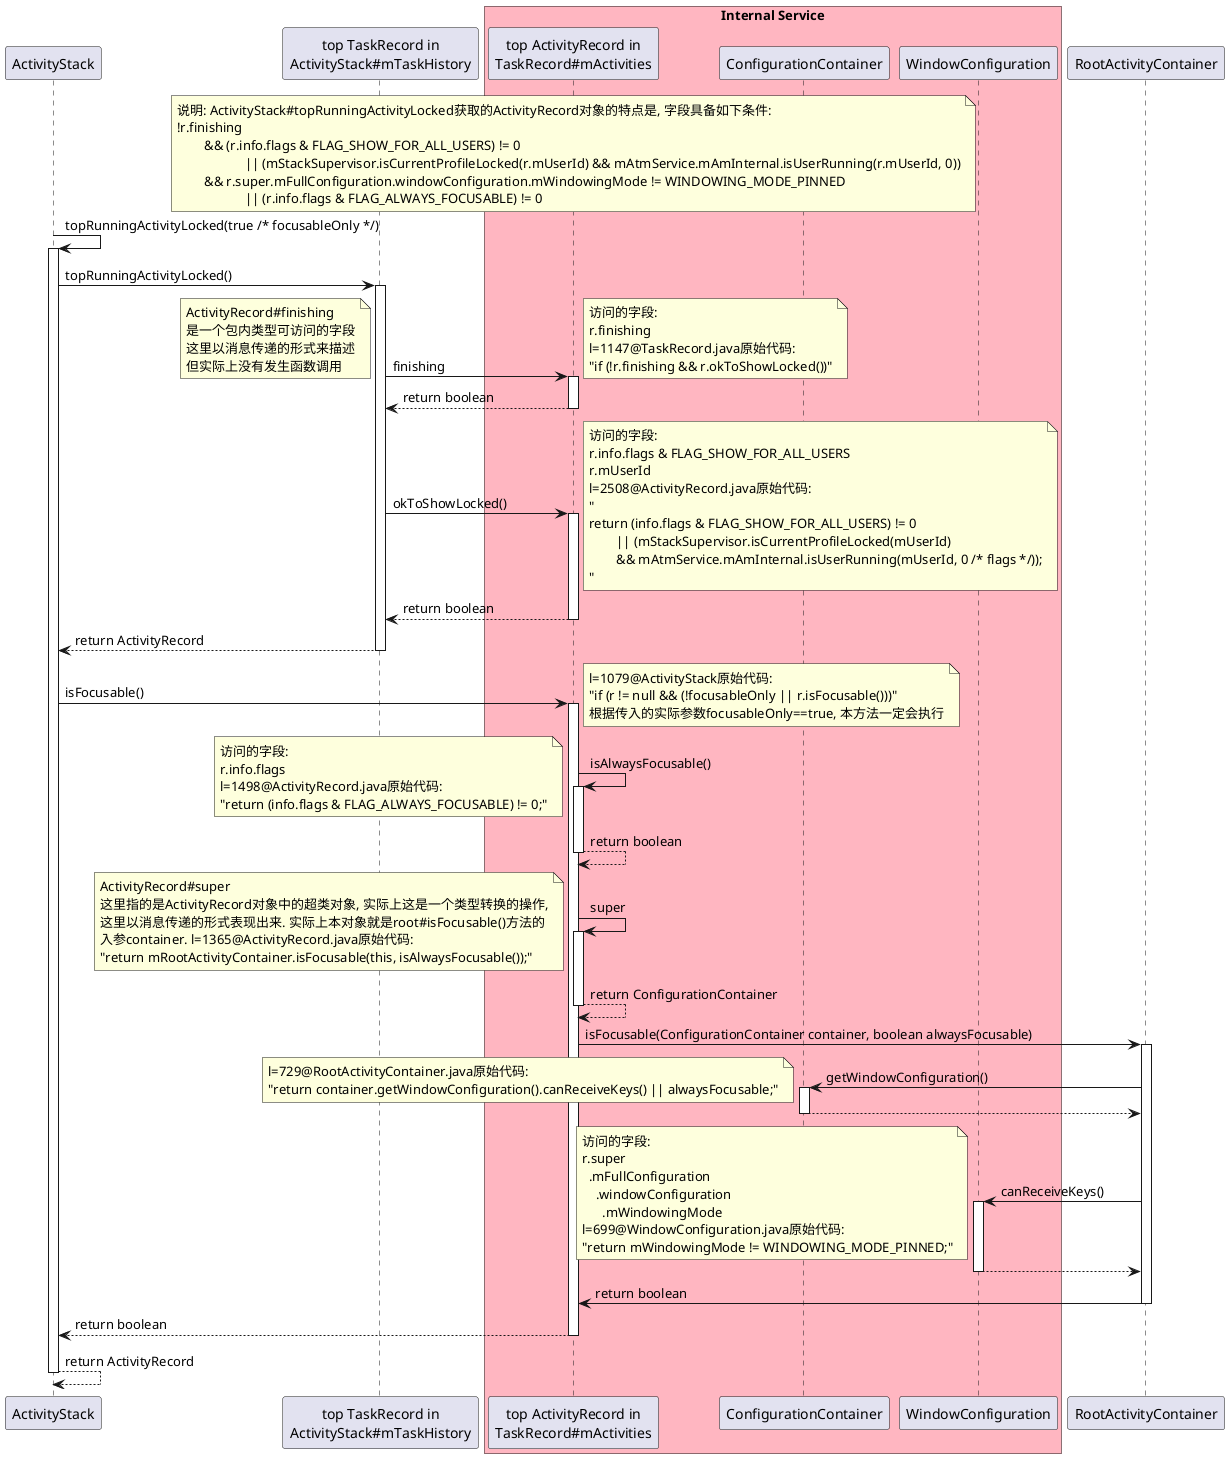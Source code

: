 @startuml



participant ActivityStack as stack
participant "top TaskRecord in\nActivityStack#mTaskHistory" as task

box "Internal Service" #LightPink
    participant "top ActivityRecord in\nTaskRecord#mActivities" as r
    participant ConfigurationContainer as container
    participant WindowConfiguration as wcfg
end box

participant RootActivityContainer as root

note over r
说明: ActivityStack#topRunningActivityLocked获取的ActivityRecord对象的特点是, 字段具备如下条件:
!r.finishing
        && (r.info.flags & FLAG_SHOW_FOR_ALL_USERS) != 0
                    || (mStackSupervisor.isCurrentProfileLocked(r.mUserId) && mAtmService.mAmInternal.isUserRunning(r.mUserId, 0))
        && r.super.mFullConfiguration.windowConfiguration.mWindowingMode != WINDOWING_MODE_PINNED
                    || (r.info.flags & FLAG_ALWAYS_FOCUSABLE) != 0
end note

stack -> stack : topRunningActivityLocked(true /* focusableOnly */)
activate stack
    stack -> task : topRunningActivityLocked()
    activate task

        task -> r : finishing
        note left
        ActivityRecord#finishing
        是一个包内类型可访问的字段
        这里以消息传递的形式来描述
        但实际上没有发生函数调用
        end note
        note right
        访问的字段:
        r.finishing
        l=1147@TaskRecord.java原始代码:
        "if (!r.finishing && r.okToShowLocked())"
        end note
        activate r
        r --> task : return boolean
        deactivate r

        task -> r :  okToShowLocked()
        note right
        访问的字段:
        r.info.flags & FLAG_SHOW_FOR_ALL_USERS
        r.mUserId
        l=2508@ActivityRecord.java原始代码:
        "
        return (info.flags & FLAG_SHOW_FOR_ALL_USERS) != 0
                || (mStackSupervisor.isCurrentProfileLocked(mUserId)
                && mAtmService.mAmInternal.isUserRunning(mUserId, 0 /* flags */));
        "        
        end note
        activate r
        r --> task : return boolean
        deactivate r

    task --> stack : return ActivityRecord
    deactivate task

    stack -> r : isFocusable()
    note right
    l=1079@ActivityStack原始代码:
    "if (r != null && (!focusableOnly || r.isFocusable()))"
    根据传入的实际参数focusableOnly==true, 本方法一定会执行
    end note
    activate r

        r -> r : isAlwaysFocusable()
        note left
        访问的字段:
        r.info.flags
        l=1498@ActivityRecord.java原始代码:
        "return (info.flags & FLAG_ALWAYS_FOCUSABLE) != 0;"
        end note
        activate r
        r --> r : return boolean
        deactivate r

        r -> r : super
        note left
        ActivityRecord#super
        这里指的是ActivityRecord对象中的超类对象, 实际上这是一个类型转换的操作,
        这里以消息传递的形式表现出来. 实际上本对象就是root#isFocusable()方法的
        入参container. l=1365@ActivityRecord.java原始代码:
        "return mRootActivityContainer.isFocusable(this, isAlwaysFocusable());"
        end note
        activate r
        r --> r : return ConfigurationContainer
        deactivate r

        r -> root : isFocusable(ConfigurationContainer container, boolean alwaysFocusable)
        activate root

            root -> container : getWindowConfiguration()
            note left
            l=729@RootActivityContainer.java原始代码:
            "return container.getWindowConfiguration().canReceiveKeys() || alwaysFocusable;"
            end note
            activate container
            container --> root
            deactivate container

            root -> wcfg : canReceiveKeys()
            note left
            访问的字段:
            r.super
              .mFullConfiguration
                .windowConfiguration
                  .mWindowingMode
            l=699@WindowConfiguration.java原始代码:
            "return mWindowingMode != WINDOWING_MODE_PINNED;"
            end note
            activate wcfg
            wcfg --> root
            deactivate wcfg

        root -> r : return boolean
        deactivate root


    r --> stack : return boolean
    deactivate r

stack --> stack : return ActivityRecord


deactivate stack

/'

!r.finishing
    && r.okToShowLocked()
    && r.isFocusable()


!r.finishing
        && (info.flags & FLAG_SHOW_FOR_ALL_USERS) != 0
                    || (mStackSupervisor.isCurrentProfileLocked(mUserId)
                            && mAtmService.mAmInternal.isUserRunning(mUserId, 0 /* flags */))
        && r.getWindowConfiguration().canReceiveKeys()
                    || (info.flags & FLAG_ALWAYS_FOCUSABLE) != 0


!r.finishing
        && (r.info.flags & FLAG_SHOW_FOR_ALL_USERS) != 0
                    || (mStackSupervisor.isCurrentProfileLocked(r.mUserId)
                            && mAtmService.mAmInternal.isUserRunning(r.mUserId, 0))
        && r.super.mFullConfiguration.windowConfiguration.mWindowingMode != WINDOWING_MODE_PINNED
                    || (r.info.flags & FLAG_ALWAYS_FOCUSABLE) != 0
'/

@enduml